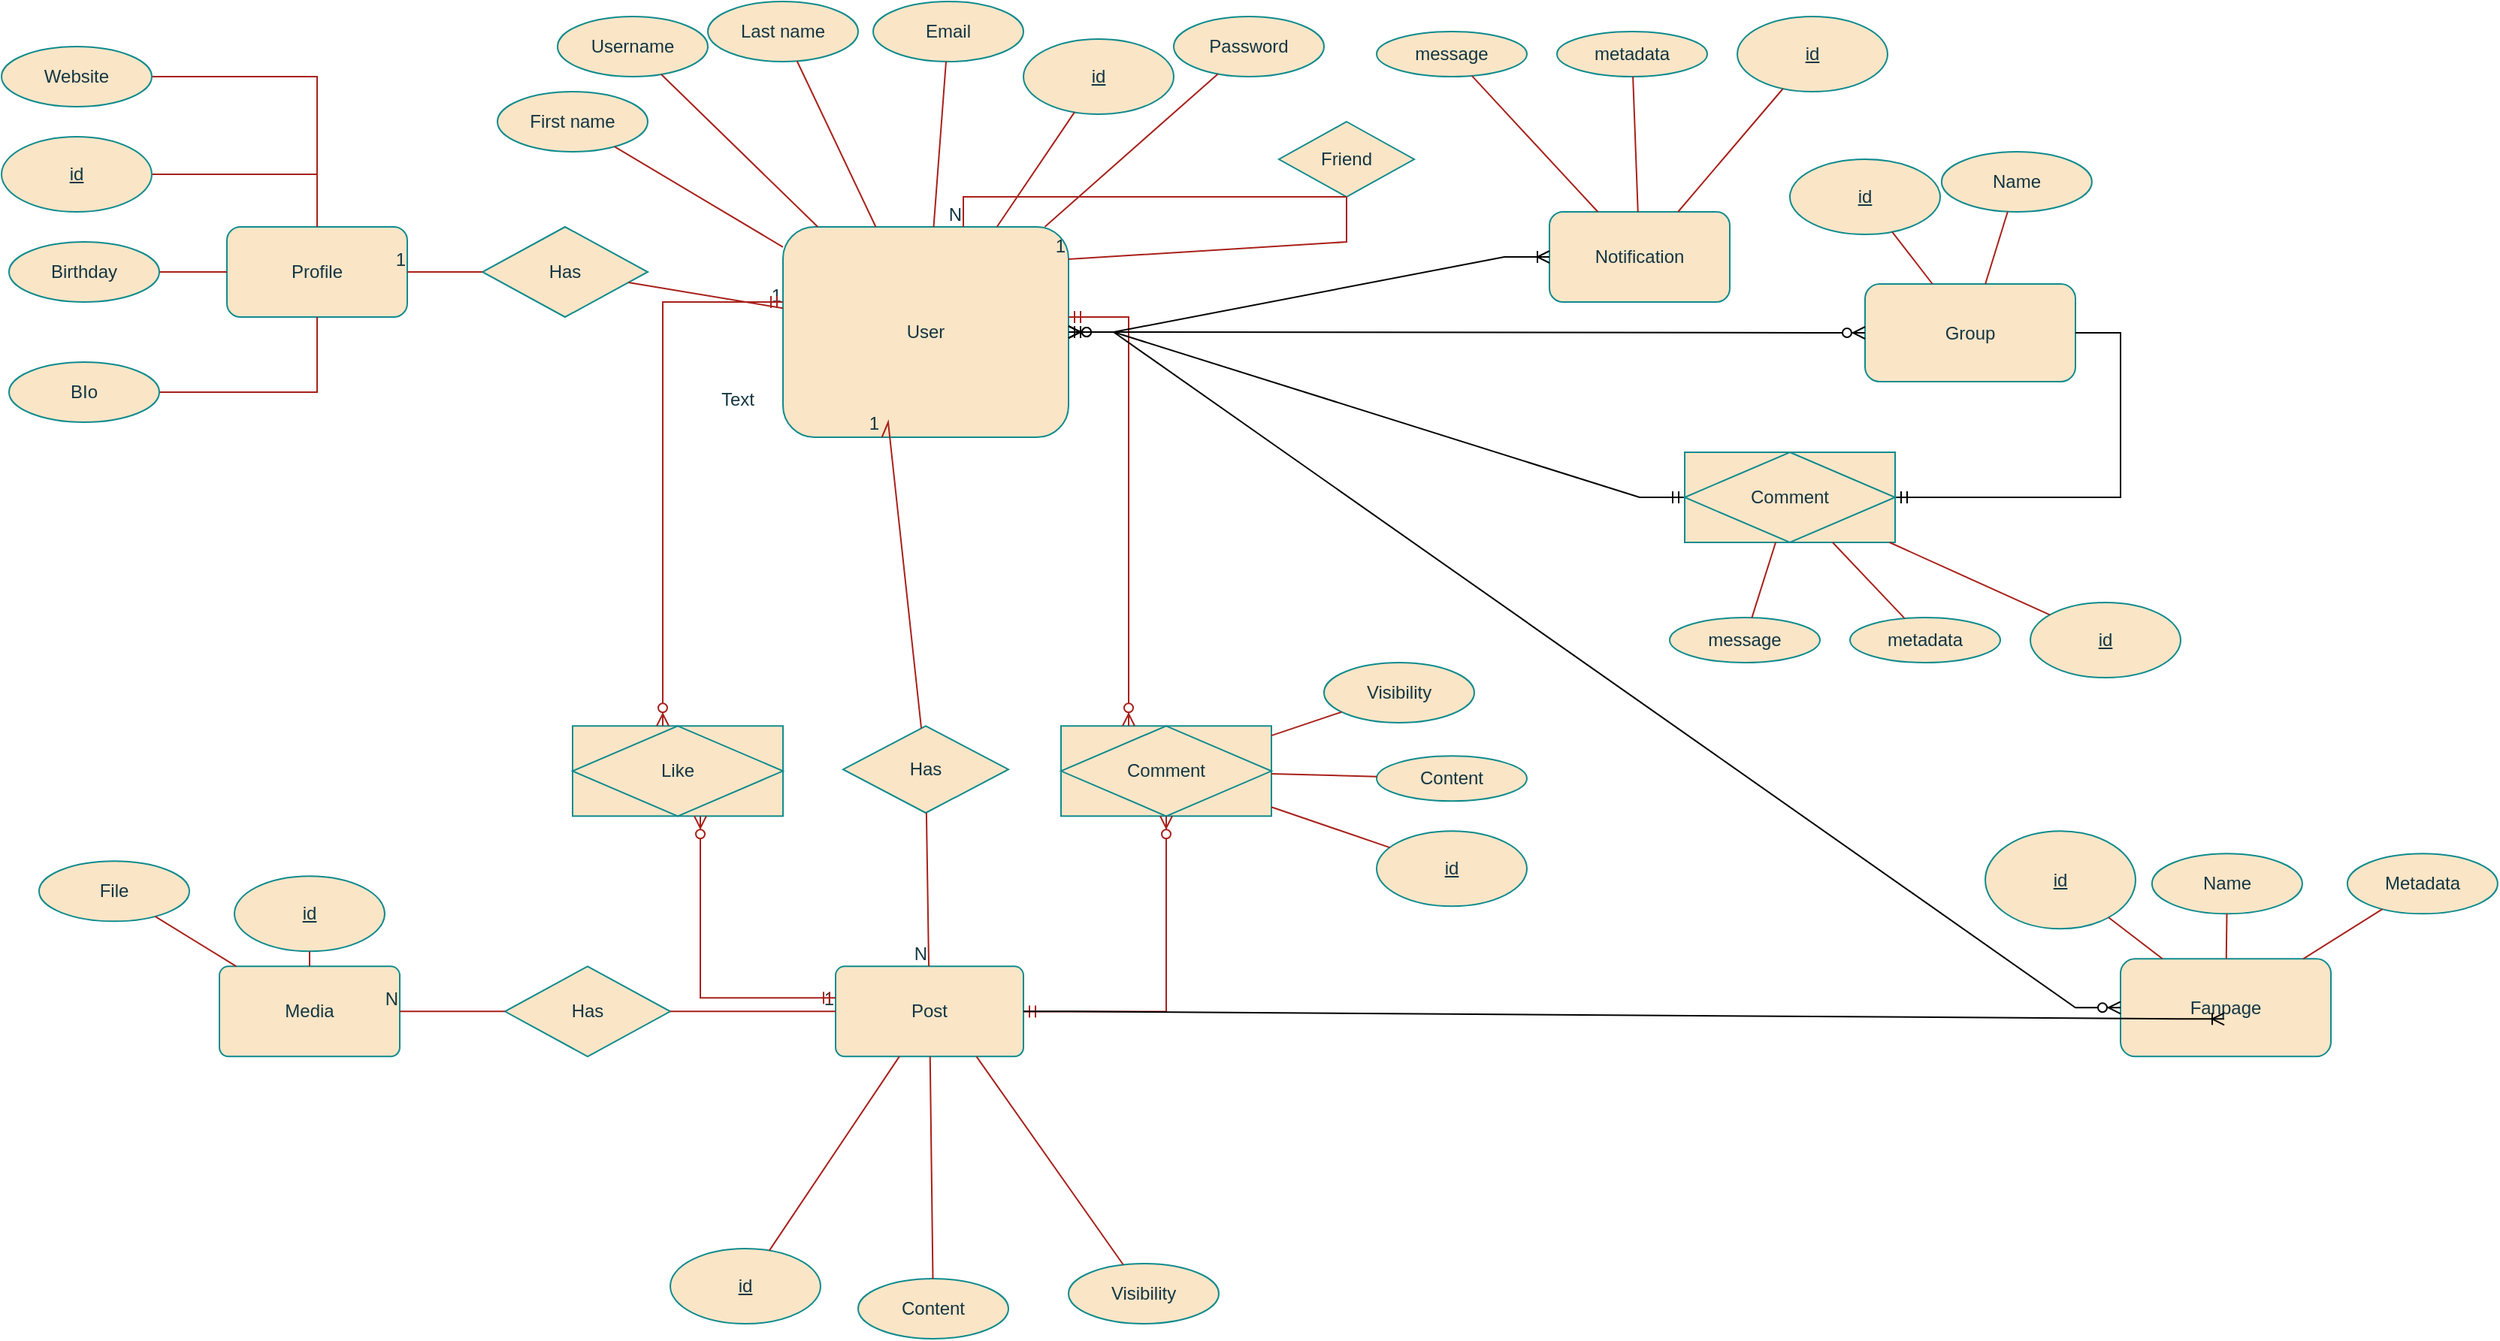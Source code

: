 <mxfile version="24.7.1" type="github">
  <diagram name="Page-1" id="OyyAvdcgK5_7pgf5Ddxh">
    <mxGraphModel dx="1720" dy="751" grid="1" gridSize="10" guides="1" tooltips="1" connect="1" arrows="1" fold="1" page="1" pageScale="1" pageWidth="850" pageHeight="1100" math="0" shadow="0">
      <root>
        <mxCell id="0" />
        <mxCell id="1" parent="0" />
        <mxCell id="GHodZ8dbwmzNHnV5Nrv1-1" value="User" style="rounded=1;whiteSpace=wrap;html=1;labelBackgroundColor=none;fillColor=#FAE5C7;strokeColor=#0F8B8D;fontColor=#143642;" parent="1" vertex="1">
          <mxGeometry x="890" y="480" width="190" height="140" as="geometry" />
        </mxCell>
        <mxCell id="GHodZ8dbwmzNHnV5Nrv1-5" value="Profile" style="rounded=1;whiteSpace=wrap;html=1;labelBackgroundColor=none;fillColor=#FAE5C7;strokeColor=#0F8B8D;fontColor=#143642;" parent="1" vertex="1">
          <mxGeometry x="520" y="480" width="120" height="60" as="geometry" />
        </mxCell>
        <mxCell id="GHodZ8dbwmzNHnV5Nrv1-9" value="Has" style="shape=rhombus;perimeter=rhombusPerimeter;whiteSpace=wrap;html=1;align=center;strokeWidth=1;labelBackgroundColor=none;fillColor=#FAE5C7;strokeColor=#0F8B8D;fontColor=#143642;" parent="1" vertex="1">
          <mxGeometry x="690" y="480" width="110" height="60" as="geometry" />
        </mxCell>
        <mxCell id="GHodZ8dbwmzNHnV5Nrv1-17" value="Post" style="rounded=1;arcSize=10;whiteSpace=wrap;html=1;align=center;labelBackgroundColor=none;fillColor=#FAE5C7;strokeColor=#0F8B8D;fontColor=#143642;" parent="1" vertex="1">
          <mxGeometry x="925" y="972.16" width="125" height="60" as="geometry" />
        </mxCell>
        <mxCell id="GHodZ8dbwmzNHnV5Nrv1-18" value="Has" style="shape=rhombus;perimeter=rhombusPerimeter;whiteSpace=wrap;html=1;align=center;strokeWidth=1;labelBackgroundColor=none;fillColor=#FAE5C7;strokeColor=#0F8B8D;fontColor=#143642;" parent="1" vertex="1">
          <mxGeometry x="930" y="812.16" width="110" height="57.84" as="geometry" />
        </mxCell>
        <mxCell id="GHodZ8dbwmzNHnV5Nrv1-19" value="" style="endArrow=none;html=1;rounded=0;labelBackgroundColor=none;strokeColor=#A8201A;fontColor=default;" parent="1" source="GHodZ8dbwmzNHnV5Nrv1-18" target="GHodZ8dbwmzNHnV5Nrv1-1" edge="1">
          <mxGeometry relative="1" as="geometry">
            <mxPoint x="810" y="660" as="sourcePoint" />
            <mxPoint x="970" y="660" as="targetPoint" />
            <Array as="points">
              <mxPoint x="960" y="610" />
            </Array>
          </mxGeometry>
        </mxCell>
        <mxCell id="GHodZ8dbwmzNHnV5Nrv1-20" value="1" style="resizable=0;html=1;whiteSpace=wrap;align=right;verticalAlign=bottom;labelBackgroundColor=none;fillColor=#FAE5C7;strokeColor=#0F8B8D;fontColor=#143642;" parent="GHodZ8dbwmzNHnV5Nrv1-19" connectable="0" vertex="1">
          <mxGeometry x="1" relative="1" as="geometry" />
        </mxCell>
        <mxCell id="GHodZ8dbwmzNHnV5Nrv1-21" value="" style="endArrow=none;html=1;rounded=0;labelBackgroundColor=none;strokeColor=#A8201A;fontColor=default;" parent="1" source="GHodZ8dbwmzNHnV5Nrv1-9" target="GHodZ8dbwmzNHnV5Nrv1-1" edge="1">
          <mxGeometry relative="1" as="geometry">
            <mxPoint x="930" y="600" as="sourcePoint" />
            <mxPoint x="930" y="550" as="targetPoint" />
          </mxGeometry>
        </mxCell>
        <mxCell id="GHodZ8dbwmzNHnV5Nrv1-22" value="1" style="resizable=0;html=1;whiteSpace=wrap;align=right;verticalAlign=bottom;labelBackgroundColor=none;fillColor=#FAE5C7;strokeColor=#0F8B8D;fontColor=#143642;" parent="GHodZ8dbwmzNHnV5Nrv1-21" connectable="0" vertex="1">
          <mxGeometry x="1" relative="1" as="geometry" />
        </mxCell>
        <mxCell id="GHodZ8dbwmzNHnV5Nrv1-23" value="" style="endArrow=none;html=1;rounded=0;labelBackgroundColor=none;strokeColor=#A8201A;fontColor=default;" parent="1" source="GHodZ8dbwmzNHnV5Nrv1-9" target="GHodZ8dbwmzNHnV5Nrv1-5" edge="1">
          <mxGeometry relative="1" as="geometry">
            <mxPoint x="810" y="520" as="sourcePoint" />
            <mxPoint x="640" y="510" as="targetPoint" />
          </mxGeometry>
        </mxCell>
        <mxCell id="GHodZ8dbwmzNHnV5Nrv1-24" value="1" style="resizable=0;html=1;whiteSpace=wrap;align=right;verticalAlign=bottom;labelBackgroundColor=none;fillColor=#FAE5C7;strokeColor=#0F8B8D;fontColor=#143642;" parent="GHodZ8dbwmzNHnV5Nrv1-23" connectable="0" vertex="1">
          <mxGeometry x="1" relative="1" as="geometry" />
        </mxCell>
        <mxCell id="GHodZ8dbwmzNHnV5Nrv1-25" value="" style="endArrow=none;html=1;rounded=0;labelBackgroundColor=none;strokeColor=#A8201A;fontColor=default;" parent="1" source="GHodZ8dbwmzNHnV5Nrv1-18" target="GHodZ8dbwmzNHnV5Nrv1-17" edge="1">
          <mxGeometry relative="1" as="geometry">
            <mxPoint x="975" y="892.16" as="sourcePoint" />
            <mxPoint x="995" y="912.16" as="targetPoint" />
          </mxGeometry>
        </mxCell>
        <mxCell id="GHodZ8dbwmzNHnV5Nrv1-26" value="N" style="resizable=0;html=1;whiteSpace=wrap;align=right;verticalAlign=bottom;labelBackgroundColor=none;fillColor=#FAE5C7;strokeColor=#0F8B8D;fontColor=#143642;" parent="GHodZ8dbwmzNHnV5Nrv1-25" connectable="0" vertex="1">
          <mxGeometry x="1" relative="1" as="geometry" />
        </mxCell>
        <mxCell id="GHodZ8dbwmzNHnV5Nrv1-35" style="rounded=0;orthogonalLoop=1;jettySize=auto;html=1;strokeColor=none;labelBackgroundColor=none;fontColor=default;" parent="1" source="GHodZ8dbwmzNHnV5Nrv1-30" target="GHodZ8dbwmzNHnV5Nrv1-5" edge="1">
          <mxGeometry relative="1" as="geometry" />
        </mxCell>
        <mxCell id="GHodZ8dbwmzNHnV5Nrv1-36" style="edgeStyle=orthogonalEdgeStyle;rounded=0;orthogonalLoop=1;jettySize=auto;html=1;shape=link;strokeColor=none;labelBackgroundColor=none;fontColor=default;" parent="1" source="GHodZ8dbwmzNHnV5Nrv1-30" target="GHodZ8dbwmzNHnV5Nrv1-5" edge="1">
          <mxGeometry relative="1" as="geometry" />
        </mxCell>
        <mxCell id="GHodZ8dbwmzNHnV5Nrv1-37" style="edgeStyle=orthogonalEdgeStyle;rounded=0;orthogonalLoop=1;jettySize=auto;html=1;curved=0;endArrow=none;endFill=0;labelBackgroundColor=none;strokeColor=#A8201A;fontColor=default;" parent="1" source="GHodZ8dbwmzNHnV5Nrv1-30" target="GHodZ8dbwmzNHnV5Nrv1-5" edge="1">
          <mxGeometry relative="1" as="geometry" />
        </mxCell>
        <mxCell id="GHodZ8dbwmzNHnV5Nrv1-30" value="Website" style="ellipse;whiteSpace=wrap;html=1;align=center;labelBackgroundColor=none;fillColor=#FAE5C7;strokeColor=#0F8B8D;fontColor=#143642;" parent="1" vertex="1">
          <mxGeometry x="370" y="360" width="100" height="40" as="geometry" />
        </mxCell>
        <mxCell id="GHodZ8dbwmzNHnV5Nrv1-41" style="edgeStyle=orthogonalEdgeStyle;rounded=0;orthogonalLoop=1;jettySize=auto;html=1;endArrow=none;endFill=0;labelBackgroundColor=none;strokeColor=#A8201A;fontColor=default;" parent="1" source="GHodZ8dbwmzNHnV5Nrv1-32" target="GHodZ8dbwmzNHnV5Nrv1-5" edge="1">
          <mxGeometry relative="1" as="geometry" />
        </mxCell>
        <mxCell id="GHodZ8dbwmzNHnV5Nrv1-32" value="BIo" style="ellipse;whiteSpace=wrap;html=1;align=center;labelBackgroundColor=none;fillColor=#FAE5C7;strokeColor=#0F8B8D;fontColor=#143642;" parent="1" vertex="1">
          <mxGeometry x="375" y="570" width="100" height="40" as="geometry" />
        </mxCell>
        <mxCell id="GHodZ8dbwmzNHnV5Nrv1-43" style="edgeStyle=orthogonalEdgeStyle;rounded=0;orthogonalLoop=1;jettySize=auto;html=1;endArrow=none;endFill=0;labelBackgroundColor=none;strokeColor=#A8201A;fontColor=default;" parent="1" source="GHodZ8dbwmzNHnV5Nrv1-33" target="GHodZ8dbwmzNHnV5Nrv1-5" edge="1">
          <mxGeometry relative="1" as="geometry" />
        </mxCell>
        <mxCell id="GHodZ8dbwmzNHnV5Nrv1-33" value="id" style="ellipse;whiteSpace=wrap;html=1;align=center;fontStyle=4;labelBackgroundColor=none;fillColor=#FAE5C7;strokeColor=#0F8B8D;fontColor=#143642;" parent="1" vertex="1">
          <mxGeometry x="370" y="420" width="100" height="50" as="geometry" />
        </mxCell>
        <mxCell id="GHodZ8dbwmzNHnV5Nrv1-40" style="edgeStyle=orthogonalEdgeStyle;rounded=0;orthogonalLoop=1;jettySize=auto;html=1;endArrow=none;endFill=0;labelBackgroundColor=none;strokeColor=#A8201A;fontColor=default;" parent="1" source="GHodZ8dbwmzNHnV5Nrv1-39" target="GHodZ8dbwmzNHnV5Nrv1-5" edge="1">
          <mxGeometry relative="1" as="geometry" />
        </mxCell>
        <mxCell id="GHodZ8dbwmzNHnV5Nrv1-39" value="Birthday" style="ellipse;whiteSpace=wrap;html=1;align=center;labelBackgroundColor=none;fillColor=#FAE5C7;strokeColor=#0F8B8D;fontColor=#143642;" parent="1" vertex="1">
          <mxGeometry x="375" y="490" width="100" height="40" as="geometry" />
        </mxCell>
        <mxCell id="GHodZ8dbwmzNHnV5Nrv1-45" value="Friend" style="shape=rhombus;perimeter=rhombusPerimeter;whiteSpace=wrap;html=1;align=center;strokeWidth=1;labelBackgroundColor=none;fillColor=#FAE5C7;strokeColor=#0F8B8D;fontColor=#143642;" parent="1" vertex="1">
          <mxGeometry x="1220" y="410" width="90" height="50" as="geometry" />
        </mxCell>
        <mxCell id="GHodZ8dbwmzNHnV5Nrv1-46" value="" style="endArrow=none;html=1;rounded=0;labelBackgroundColor=none;strokeColor=#A8201A;fontColor=default;entryX=1;entryY=0.154;entryDx=0;entryDy=0;entryPerimeter=0;" parent="1" source="GHodZ8dbwmzNHnV5Nrv1-45" target="GHodZ8dbwmzNHnV5Nrv1-1" edge="1">
          <mxGeometry relative="1" as="geometry">
            <mxPoint x="1110" y="340" as="sourcePoint" />
            <mxPoint x="930" y="550" as="targetPoint" />
            <Array as="points">
              <mxPoint x="1265" y="490" />
            </Array>
          </mxGeometry>
        </mxCell>
        <mxCell id="GHodZ8dbwmzNHnV5Nrv1-47" value="1" style="resizable=0;html=1;whiteSpace=wrap;align=right;verticalAlign=bottom;labelBackgroundColor=none;fillColor=#FAE5C7;strokeColor=#0F8B8D;fontColor=#143642;" parent="GHodZ8dbwmzNHnV5Nrv1-46" connectable="0" vertex="1">
          <mxGeometry x="1" relative="1" as="geometry" />
        </mxCell>
        <mxCell id="GHodZ8dbwmzNHnV5Nrv1-50" value="" style="endArrow=none;html=1;rounded=0;labelBackgroundColor=none;strokeColor=#A8201A;fontColor=default;edgeStyle=elbowEdgeStyle;" parent="1" source="GHodZ8dbwmzNHnV5Nrv1-45" target="GHodZ8dbwmzNHnV5Nrv1-1" edge="1">
          <mxGeometry relative="1" as="geometry">
            <mxPoint x="930" y="660" as="sourcePoint" />
            <mxPoint x="1060" y="530" as="targetPoint" />
            <Array as="points">
              <mxPoint x="1010" y="460" />
            </Array>
          </mxGeometry>
        </mxCell>
        <mxCell id="GHodZ8dbwmzNHnV5Nrv1-51" value="N" style="resizable=0;html=1;whiteSpace=wrap;align=right;verticalAlign=bottom;labelBackgroundColor=none;fillColor=#FAE5C7;strokeColor=#0F8B8D;fontColor=#143642;" parent="GHodZ8dbwmzNHnV5Nrv1-50" connectable="0" vertex="1">
          <mxGeometry x="1" relative="1" as="geometry" />
        </mxCell>
        <mxCell id="GHodZ8dbwmzNHnV5Nrv1-52" value="Email" style="ellipse;whiteSpace=wrap;html=1;align=center;labelBackgroundColor=none;fillColor=#FAE5C7;strokeColor=#0F8B8D;fontColor=#143642;" parent="1" vertex="1">
          <mxGeometry x="950" y="330" width="100" height="40" as="geometry" />
        </mxCell>
        <mxCell id="GHodZ8dbwmzNHnV5Nrv1-53" value="id" style="ellipse;whiteSpace=wrap;html=1;align=center;fontStyle=4;labelBackgroundColor=none;fillColor=#FAE5C7;strokeColor=#0F8B8D;fontColor=#143642;" parent="1" vertex="1">
          <mxGeometry x="1050" y="355" width="100" height="50" as="geometry" />
        </mxCell>
        <mxCell id="GHodZ8dbwmzNHnV5Nrv1-54" value="Username" style="ellipse;whiteSpace=wrap;html=1;align=center;labelBackgroundColor=none;fillColor=#FAE5C7;strokeColor=#0F8B8D;fontColor=#143642;" parent="1" vertex="1">
          <mxGeometry x="740" y="340" width="100" height="40" as="geometry" />
        </mxCell>
        <mxCell id="GHodZ8dbwmzNHnV5Nrv1-57" value="Last name" style="ellipse;whiteSpace=wrap;html=1;align=center;labelBackgroundColor=none;fillColor=#FAE5C7;strokeColor=#0F8B8D;fontColor=#143642;" parent="1" vertex="1">
          <mxGeometry x="840" y="330" width="100" height="40" as="geometry" />
        </mxCell>
        <mxCell id="GHodZ8dbwmzNHnV5Nrv1-58" value="First name" style="ellipse;whiteSpace=wrap;html=1;align=center;labelBackgroundColor=none;fillColor=#FAE5C7;strokeColor=#0F8B8D;fontColor=#143642;" parent="1" vertex="1">
          <mxGeometry x="700" y="390" width="100" height="40" as="geometry" />
        </mxCell>
        <mxCell id="GHodZ8dbwmzNHnV5Nrv1-59" value="Password" style="ellipse;whiteSpace=wrap;html=1;align=center;labelBackgroundColor=none;fillColor=#FAE5C7;strokeColor=#0F8B8D;fontColor=#143642;" parent="1" vertex="1">
          <mxGeometry x="1150" y="340" width="100" height="40" as="geometry" />
        </mxCell>
        <mxCell id="GHodZ8dbwmzNHnV5Nrv1-61" value="" style="endArrow=none;html=1;rounded=0;strokeColor=#A8201A;fontColor=#143642;fillColor=#FAE5C7;" parent="1" source="GHodZ8dbwmzNHnV5Nrv1-1" target="GHodZ8dbwmzNHnV5Nrv1-59" edge="1">
          <mxGeometry relative="1" as="geometry">
            <mxPoint x="780" y="580" as="sourcePoint" />
            <mxPoint x="940" y="580" as="targetPoint" />
          </mxGeometry>
        </mxCell>
        <mxCell id="GHodZ8dbwmzNHnV5Nrv1-62" value="" style="endArrow=none;html=1;rounded=0;strokeColor=#A8201A;fontColor=#143642;fillColor=#FAE5C7;" parent="1" source="GHodZ8dbwmzNHnV5Nrv1-1" target="GHodZ8dbwmzNHnV5Nrv1-53" edge="1">
          <mxGeometry relative="1" as="geometry">
            <mxPoint x="1008" y="490" as="sourcePoint" />
            <mxPoint x="1030" y="360" as="targetPoint" />
          </mxGeometry>
        </mxCell>
        <mxCell id="GHodZ8dbwmzNHnV5Nrv1-63" value="" style="endArrow=none;html=1;rounded=0;strokeColor=#A8201A;fontColor=#143642;fillColor=#FAE5C7;" parent="1" source="GHodZ8dbwmzNHnV5Nrv1-1" target="GHodZ8dbwmzNHnV5Nrv1-57" edge="1">
          <mxGeometry relative="1" as="geometry">
            <mxPoint x="982" y="490" as="sourcePoint" />
            <mxPoint x="1021" y="385" as="targetPoint" />
          </mxGeometry>
        </mxCell>
        <mxCell id="GHodZ8dbwmzNHnV5Nrv1-64" value="" style="endArrow=none;html=1;rounded=0;strokeColor=#A8201A;fontColor=#143642;fillColor=#FAE5C7;" parent="1" source="GHodZ8dbwmzNHnV5Nrv1-1" target="GHodZ8dbwmzNHnV5Nrv1-52" edge="1">
          <mxGeometry relative="1" as="geometry">
            <mxPoint x="992" y="500" as="sourcePoint" />
            <mxPoint x="1031" y="395" as="targetPoint" />
          </mxGeometry>
        </mxCell>
        <mxCell id="GHodZ8dbwmzNHnV5Nrv1-65" value="" style="endArrow=none;html=1;rounded=0;strokeColor=#A8201A;fontColor=#143642;fillColor=#FAE5C7;" parent="1" source="GHodZ8dbwmzNHnV5Nrv1-1" target="GHodZ8dbwmzNHnV5Nrv1-54" edge="1">
          <mxGeometry relative="1" as="geometry">
            <mxPoint x="1002" y="510" as="sourcePoint" />
            <mxPoint x="1041" y="405" as="targetPoint" />
          </mxGeometry>
        </mxCell>
        <mxCell id="GHodZ8dbwmzNHnV5Nrv1-67" value="" style="endArrow=none;html=1;rounded=0;strokeColor=#A8201A;fontColor=#143642;fillColor=#FAE5C7;" parent="1" source="GHodZ8dbwmzNHnV5Nrv1-1" target="GHodZ8dbwmzNHnV5Nrv1-58" edge="1">
          <mxGeometry relative="1" as="geometry">
            <mxPoint x="938" y="490" as="sourcePoint" />
            <mxPoint x="758" y="309" as="targetPoint" />
          </mxGeometry>
        </mxCell>
        <mxCell id="GHodZ8dbwmzNHnV5Nrv1-68" value="id" style="ellipse;whiteSpace=wrap;html=1;align=center;fontStyle=4;labelBackgroundColor=none;fillColor=#FAE5C7;strokeColor=#0F8B8D;fontColor=#143642;" parent="1" vertex="1">
          <mxGeometry x="815" y="1160" width="100" height="50" as="geometry" />
        </mxCell>
        <mxCell id="GHodZ8dbwmzNHnV5Nrv1-69" value="" style="endArrow=none;html=1;rounded=0;strokeColor=#A8201A;fontColor=#143642;fillColor=#FAE5C7;" parent="1" source="GHodZ8dbwmzNHnV5Nrv1-17" target="GHodZ8dbwmzNHnV5Nrv1-68" edge="1">
          <mxGeometry relative="1" as="geometry">
            <mxPoint x="1029" y="742.16" as="sourcePoint" />
            <mxPoint x="900.457" y="1075.643" as="targetPoint" />
          </mxGeometry>
        </mxCell>
        <mxCell id="GHodZ8dbwmzNHnV5Nrv1-71" value="Content" style="ellipse;whiteSpace=wrap;html=1;align=center;labelBackgroundColor=none;fillColor=#FAE5C7;strokeColor=#0F8B8D;fontColor=#143642;" parent="1" vertex="1">
          <mxGeometry x="940" y="1180" width="100" height="40" as="geometry" />
        </mxCell>
        <mxCell id="GHodZ8dbwmzNHnV5Nrv1-72" value="Visibility" style="ellipse;whiteSpace=wrap;html=1;align=center;labelBackgroundColor=none;fillColor=#FAE5C7;strokeColor=#0F8B8D;fontColor=#143642;" parent="1" vertex="1">
          <mxGeometry x="1080" y="1170" width="100" height="40" as="geometry" />
        </mxCell>
        <mxCell id="GHodZ8dbwmzNHnV5Nrv1-73" value="Media" style="rounded=1;arcSize=10;whiteSpace=wrap;html=1;align=center;strokeColor=#0F8B8D;fontColor=#143642;fillColor=#FAE5C7;" parent="1" vertex="1">
          <mxGeometry x="515" y="972.16" width="120" height="60" as="geometry" />
        </mxCell>
        <mxCell id="GHodZ8dbwmzNHnV5Nrv1-75" value="Has" style="shape=rhombus;perimeter=rhombusPerimeter;whiteSpace=wrap;html=1;align=center;strokeWidth=1;labelBackgroundColor=none;fillColor=#FAE5C7;strokeColor=#0F8B8D;fontColor=#143642;" parent="1" vertex="1">
          <mxGeometry x="705" y="972.16" width="110" height="60" as="geometry" />
        </mxCell>
        <mxCell id="GHodZ8dbwmzNHnV5Nrv1-77" value="" style="endArrow=none;html=1;rounded=0;labelBackgroundColor=none;strokeColor=#A8201A;fontColor=default;" parent="1" source="GHodZ8dbwmzNHnV5Nrv1-75" target="GHodZ8dbwmzNHnV5Nrv1-17" edge="1">
          <mxGeometry relative="1" as="geometry">
            <mxPoint x="834" y="773.16" as="sourcePoint" />
            <mxPoint x="925" y="774.16" as="targetPoint" />
          </mxGeometry>
        </mxCell>
        <mxCell id="GHodZ8dbwmzNHnV5Nrv1-78" value="1" style="resizable=0;html=1;whiteSpace=wrap;align=right;verticalAlign=bottom;labelBackgroundColor=none;fillColor=#FAE5C7;strokeColor=#0F8B8D;fontColor=#143642;" parent="GHodZ8dbwmzNHnV5Nrv1-77" connectable="0" vertex="1">
          <mxGeometry x="1" relative="1" as="geometry" />
        </mxCell>
        <mxCell id="GHodZ8dbwmzNHnV5Nrv1-79" value="" style="endArrow=none;html=1;rounded=0;labelBackgroundColor=none;strokeColor=#A8201A;fontColor=default;" parent="1" source="GHodZ8dbwmzNHnV5Nrv1-75" target="GHodZ8dbwmzNHnV5Nrv1-73" edge="1">
          <mxGeometry relative="1" as="geometry">
            <mxPoint x="995" y="922.16" as="sourcePoint" />
            <mxPoint x="995" y="992.16" as="targetPoint" />
          </mxGeometry>
        </mxCell>
        <mxCell id="GHodZ8dbwmzNHnV5Nrv1-80" value="N" style="resizable=0;html=1;whiteSpace=wrap;align=right;verticalAlign=bottom;labelBackgroundColor=none;fillColor=#FAE5C7;strokeColor=#0F8B8D;fontColor=#143642;" parent="GHodZ8dbwmzNHnV5Nrv1-79" connectable="0" vertex="1">
          <mxGeometry x="1" relative="1" as="geometry" />
        </mxCell>
        <mxCell id="GHodZ8dbwmzNHnV5Nrv1-81" value="File" style="ellipse;whiteSpace=wrap;html=1;align=center;strokeColor=#0F8B8D;fontColor=#143642;fillColor=#FAE5C7;" parent="1" vertex="1">
          <mxGeometry x="395" y="902.16" width="100" height="40" as="geometry" />
        </mxCell>
        <mxCell id="GHodZ8dbwmzNHnV5Nrv1-83" value="" style="endArrow=none;html=1;rounded=0;strokeColor=#A8201A;fontColor=#143642;fillColor=#FAE5C7;" parent="1" source="GHodZ8dbwmzNHnV5Nrv1-73" target="GHodZ8dbwmzNHnV5Nrv1-81" edge="1">
          <mxGeometry relative="1" as="geometry">
            <mxPoint x="805" y="1062.16" as="sourcePoint" />
            <mxPoint x="493.21" y="953.673" as="targetPoint" />
          </mxGeometry>
        </mxCell>
        <mxCell id="GHodZ8dbwmzNHnV5Nrv1-86" value="id" style="ellipse;whiteSpace=wrap;html=1;align=center;fontStyle=4;labelBackgroundColor=none;fillColor=#FAE5C7;strokeColor=#0F8B8D;fontColor=#143642;" parent="1" vertex="1">
          <mxGeometry x="525" y="912.16" width="100" height="50" as="geometry" />
        </mxCell>
        <mxCell id="GHodZ8dbwmzNHnV5Nrv1-87" value="" style="endArrow=none;html=1;rounded=0;strokeColor=#A8201A;fontColor=#143642;fillColor=#FAE5C7;" parent="1" source="GHodZ8dbwmzNHnV5Nrv1-73" target="GHodZ8dbwmzNHnV5Nrv1-86" edge="1">
          <mxGeometry relative="1" as="geometry">
            <mxPoint x="700" y="992.16" as="sourcePoint" />
            <mxPoint x="588" y="862.16" as="targetPoint" />
          </mxGeometry>
        </mxCell>
        <mxCell id="GHodZ8dbwmzNHnV5Nrv1-89" value="" style="endArrow=none;html=1;rounded=0;strokeColor=#A8201A;fontColor=#143642;fillColor=#FAE5C7;entryX=0.75;entryY=1;entryDx=0;entryDy=0;" parent="1" source="GHodZ8dbwmzNHnV5Nrv1-72" target="GHodZ8dbwmzNHnV5Nrv1-17" edge="1">
          <mxGeometry relative="1" as="geometry">
            <mxPoint x="1082.916" y="1084.217" as="sourcePoint" />
            <mxPoint x="1050" y="1022.16" as="targetPoint" />
          </mxGeometry>
        </mxCell>
        <mxCell id="GHodZ8dbwmzNHnV5Nrv1-96" value="Comment" style="shape=associativeEntity;whiteSpace=wrap;html=1;align=center;strokeColor=#0F8B8D;fontColor=#143642;fillColor=#FAE5C7;" parent="1" vertex="1">
          <mxGeometry x="1075" y="812.16" width="140" height="60" as="geometry" />
        </mxCell>
        <mxCell id="GHodZ8dbwmzNHnV5Nrv1-105" value="" style="edgeStyle=orthogonalEdgeStyle;fontSize=12;html=1;endArrow=ERzeroToMany;startArrow=ERmandOne;rounded=0;strokeColor=#A8201A;fontColor=#143642;fillColor=#FAE5C7;" parent="1" source="GHodZ8dbwmzNHnV5Nrv1-1" target="GHodZ8dbwmzNHnV5Nrv1-96" edge="1">
          <mxGeometry width="100" height="100" relative="1" as="geometry">
            <mxPoint x="980" y="830" as="sourcePoint" />
            <mxPoint x="1080" y="730" as="targetPoint" />
            <Array as="points">
              <mxPoint x="1120" y="540" />
            </Array>
          </mxGeometry>
        </mxCell>
        <mxCell id="GHodZ8dbwmzNHnV5Nrv1-106" value="" style="edgeStyle=orthogonalEdgeStyle;fontSize=12;html=1;endArrow=ERzeroToMany;startArrow=ERmandOne;rounded=0;strokeColor=#A8201A;fontColor=#143642;fillColor=#FAE5C7;" parent="1" source="GHodZ8dbwmzNHnV5Nrv1-17" target="GHodZ8dbwmzNHnV5Nrv1-96" edge="1">
          <mxGeometry width="100" height="100" relative="1" as="geometry">
            <mxPoint x="1215" y="1102.16" as="sourcePoint" />
            <mxPoint x="1280" y="892.16" as="targetPoint" />
          </mxGeometry>
        </mxCell>
        <mxCell id="GHodZ8dbwmzNHnV5Nrv1-107" value="Visibility" style="ellipse;whiteSpace=wrap;html=1;align=center;labelBackgroundColor=none;fillColor=#FAE5C7;strokeColor=#0F8B8D;fontColor=#143642;" parent="1" vertex="1">
          <mxGeometry x="1250" y="770" width="100" height="40" as="geometry" />
        </mxCell>
        <mxCell id="GHodZ8dbwmzNHnV5Nrv1-108" value="Content" style="ellipse;whiteSpace=wrap;html=1;align=center;labelBackgroundColor=none;fillColor=#FAE5C7;strokeColor=#0F8B8D;fontColor=#143642;" parent="1" vertex="1">
          <mxGeometry x="1285" y="832.16" width="100" height="30" as="geometry" />
        </mxCell>
        <mxCell id="GHodZ8dbwmzNHnV5Nrv1-109" value="id" style="ellipse;whiteSpace=wrap;html=1;align=center;fontStyle=4;labelBackgroundColor=none;fillColor=#FAE5C7;strokeColor=#0F8B8D;fontColor=#143642;" parent="1" vertex="1">
          <mxGeometry x="1285" y="882.16" width="100" height="50" as="geometry" />
        </mxCell>
        <mxCell id="GHodZ8dbwmzNHnV5Nrv1-110" value="" style="endArrow=none;html=1;rounded=0;strokeColor=#A8201A;fontColor=#143642;fillColor=#FAE5C7;" parent="1" source="GHodZ8dbwmzNHnV5Nrv1-96" target="GHodZ8dbwmzNHnV5Nrv1-109" edge="1">
          <mxGeometry relative="1" as="geometry">
            <mxPoint x="962" y="1042.16" as="sourcePoint" />
            <mxPoint x="910" y="1085.16" as="targetPoint" />
          </mxGeometry>
        </mxCell>
        <mxCell id="GHodZ8dbwmzNHnV5Nrv1-111" value="" style="endArrow=none;html=1;rounded=0;strokeColor=#A8201A;fontColor=#143642;fillColor=#FAE5C7;" parent="1" source="GHodZ8dbwmzNHnV5Nrv1-96" target="GHodZ8dbwmzNHnV5Nrv1-108" edge="1">
          <mxGeometry relative="1" as="geometry">
            <mxPoint x="1219" y="882.16" as="sourcePoint" />
            <mxPoint x="1299" y="920.16" as="targetPoint" />
          </mxGeometry>
        </mxCell>
        <mxCell id="GHodZ8dbwmzNHnV5Nrv1-112" style="edgeStyle=orthogonalEdgeStyle;rounded=0;orthogonalLoop=1;jettySize=auto;html=1;exitX=0.5;exitY=1;exitDx=0;exitDy=0;strokeColor=#A8201A;fontColor=#143642;fillColor=#FAE5C7;" parent="1" source="GHodZ8dbwmzNHnV5Nrv1-108" target="GHodZ8dbwmzNHnV5Nrv1-108" edge="1">
          <mxGeometry relative="1" as="geometry" />
        </mxCell>
        <mxCell id="GHodZ8dbwmzNHnV5Nrv1-113" value="" style="endArrow=none;html=1;rounded=0;strokeColor=#A8201A;fontColor=#143642;fillColor=#FAE5C7;" parent="1" source="GHodZ8dbwmzNHnV5Nrv1-96" target="GHodZ8dbwmzNHnV5Nrv1-107" edge="1">
          <mxGeometry relative="1" as="geometry">
            <mxPoint x="1219" y="792.16" as="sourcePoint" />
            <mxPoint x="1312.385" y="709.997" as="targetPoint" />
          </mxGeometry>
        </mxCell>
        <mxCell id="GHodZ8dbwmzNHnV5Nrv1-114" value="Like" style="shape=associativeEntity;whiteSpace=wrap;html=1;align=center;strokeColor=#0F8B8D;fontColor=#143642;fillColor=#FAE5C7;" parent="1" vertex="1">
          <mxGeometry x="750" y="812.16" width="140" height="60" as="geometry" />
        </mxCell>
        <mxCell id="GHodZ8dbwmzNHnV5Nrv1-115" value="" style="edgeStyle=orthogonalEdgeStyle;fontSize=12;html=1;endArrow=ERzeroToMany;startArrow=ERmandOne;rounded=0;strokeColor=#A8201A;fontColor=#143642;fillColor=#FAE5C7;" parent="1" source="GHodZ8dbwmzNHnV5Nrv1-1" target="GHodZ8dbwmzNHnV5Nrv1-114" edge="1">
          <mxGeometry width="100" height="100" relative="1" as="geometry">
            <mxPoint x="1040" y="550" as="sourcePoint" />
            <mxPoint x="1130" y="680" as="targetPoint" />
            <Array as="points">
              <mxPoint x="810" y="530" />
            </Array>
          </mxGeometry>
        </mxCell>
        <mxCell id="GHodZ8dbwmzNHnV5Nrv1-116" value="" style="edgeStyle=orthogonalEdgeStyle;fontSize=12;html=1;endArrow=ERzeroToMany;startArrow=ERmandOne;rounded=0;strokeColor=#A8201A;fontColor=#143642;fillColor=#FAE5C7;" parent="1" source="GHodZ8dbwmzNHnV5Nrv1-17" target="GHodZ8dbwmzNHnV5Nrv1-114" edge="1">
          <mxGeometry width="100" height="100" relative="1" as="geometry">
            <mxPoint x="925" y="991.66" as="sourcePoint" />
            <mxPoint x="830" y="821.66" as="targetPoint" />
            <Array as="points">
              <mxPoint x="835" y="993.16" />
            </Array>
          </mxGeometry>
        </mxCell>
        <mxCell id="GHodZ8dbwmzNHnV5Nrv1-119" value="Text" style="text;html=1;align=center;verticalAlign=middle;whiteSpace=wrap;rounded=0;fontColor=#143642;" parent="1" vertex="1">
          <mxGeometry x="830" y="580" width="60" height="30" as="geometry" />
        </mxCell>
        <mxCell id="jc99RZeMaBf-rjobbobk-1" value="Group" style="rounded=1;whiteSpace=wrap;html=1;labelBackgroundColor=none;fillColor=#FAE5C7;strokeColor=#0F8B8D;fontColor=#143642;" vertex="1" parent="1">
          <mxGeometry x="1610" y="518" width="140" height="65" as="geometry" />
        </mxCell>
        <mxCell id="jc99RZeMaBf-rjobbobk-3" value="" style="edgeStyle=entityRelationEdgeStyle;fontSize=12;html=1;endArrow=ERzeroToMany;endFill=1;startArrow=ERzeroToMany;rounded=0;" edge="1" parent="1" source="GHodZ8dbwmzNHnV5Nrv1-1" target="jc99RZeMaBf-rjobbobk-1">
          <mxGeometry width="100" height="100" relative="1" as="geometry">
            <mxPoint x="910" y="780" as="sourcePoint" />
            <mxPoint x="1010" y="680" as="targetPoint" />
          </mxGeometry>
        </mxCell>
        <mxCell id="jc99RZeMaBf-rjobbobk-4" value="Name" style="ellipse;whiteSpace=wrap;html=1;align=center;labelBackgroundColor=none;fillColor=#FAE5C7;strokeColor=#0F8B8D;fontColor=#143642;" vertex="1" parent="1">
          <mxGeometry x="1660.94" y="430" width="100" height="40" as="geometry" />
        </mxCell>
        <mxCell id="jc99RZeMaBf-rjobbobk-5" value="id" style="ellipse;whiteSpace=wrap;html=1;align=center;fontStyle=4;labelBackgroundColor=none;fillColor=#FAE5C7;strokeColor=#0F8B8D;fontColor=#143642;" vertex="1" parent="1">
          <mxGeometry x="1560" y="435" width="100" height="50" as="geometry" />
        </mxCell>
        <mxCell id="jc99RZeMaBf-rjobbobk-10" value="" style="endArrow=none;html=1;rounded=0;strokeColor=#A8201A;fontColor=#143642;fillColor=#FAE5C7;" edge="1" parent="1" source="jc99RZeMaBf-rjobbobk-1" target="jc99RZeMaBf-rjobbobk-5">
          <mxGeometry relative="1" as="geometry">
            <mxPoint x="904.94" y="490" as="sourcePoint" />
            <mxPoint x="1380.002" y="430.343" as="targetPoint" />
          </mxGeometry>
        </mxCell>
        <mxCell id="jc99RZeMaBf-rjobbobk-11" value="" style="endArrow=none;html=1;rounded=0;strokeColor=#A8201A;fontColor=#143642;fillColor=#FAE5C7;" edge="1" parent="1" source="jc99RZeMaBf-rjobbobk-1" target="jc99RZeMaBf-rjobbobk-4">
          <mxGeometry relative="1" as="geometry">
            <mxPoint x="1469.94" y="490" as="sourcePoint" />
            <mxPoint x="1391.94" y="440" as="targetPoint" />
          </mxGeometry>
        </mxCell>
        <mxCell id="jc99RZeMaBf-rjobbobk-14" value="Fanpage" style="rounded=1;whiteSpace=wrap;html=1;labelBackgroundColor=none;fillColor=#FAE5C7;strokeColor=#0F8B8D;fontColor=#143642;" vertex="1" parent="1">
          <mxGeometry x="1780" y="967.16" width="140" height="65" as="geometry" />
        </mxCell>
        <mxCell id="jc99RZeMaBf-rjobbobk-20" value="" style="edgeStyle=entityRelationEdgeStyle;fontSize=12;html=1;endArrow=ERzeroToMany;endFill=1;startArrow=ERzeroToMany;rounded=0;" edge="1" parent="1" source="GHodZ8dbwmzNHnV5Nrv1-1" target="jc99RZeMaBf-rjobbobk-14">
          <mxGeometry width="100" height="100" relative="1" as="geometry">
            <mxPoint x="1090" y="560" as="sourcePoint" />
            <mxPoint x="1491" y="561" as="targetPoint" />
            <Array as="points">
              <mxPoint x="980" y="570" />
              <mxPoint x="1290" y="680" />
              <mxPoint x="1060" y="703" />
            </Array>
          </mxGeometry>
        </mxCell>
        <mxCell id="jc99RZeMaBf-rjobbobk-23" value="" style="endArrow=none;html=1;rounded=0;strokeColor=#A8201A;fontColor=#143642;fillColor=#FAE5C7;" edge="1" parent="1" source="GHodZ8dbwmzNHnV5Nrv1-17" target="GHodZ8dbwmzNHnV5Nrv1-71">
          <mxGeometry relative="1" as="geometry">
            <mxPoint x="977" y="1042" as="sourcePoint" />
            <mxPoint x="891" y="1171" as="targetPoint" />
          </mxGeometry>
        </mxCell>
        <mxCell id="jc99RZeMaBf-rjobbobk-26" value="Metadata" style="ellipse;whiteSpace=wrap;html=1;align=center;labelBackgroundColor=none;fillColor=#FAE5C7;strokeColor=#0F8B8D;fontColor=#143642;" vertex="1" parent="1">
          <mxGeometry x="1930.94" y="897.16" width="100" height="40" as="geometry" />
        </mxCell>
        <mxCell id="jc99RZeMaBf-rjobbobk-32" value="" style="endArrow=none;html=1;rounded=0;strokeColor=#A8201A;fontColor=#143642;fillColor=#FAE5C7;" edge="1" parent="1" source="jc99RZeMaBf-rjobbobk-26" target="jc99RZeMaBf-rjobbobk-14">
          <mxGeometry relative="1" as="geometry">
            <mxPoint x="1225" y="829" as="sourcePoint" />
            <mxPoint x="1272" y="813" as="targetPoint" />
          </mxGeometry>
        </mxCell>
        <mxCell id="jc99RZeMaBf-rjobbobk-33" value="Name" style="ellipse;whiteSpace=wrap;html=1;align=center;labelBackgroundColor=none;fillColor=#FAE5C7;strokeColor=#0F8B8D;fontColor=#143642;" vertex="1" parent="1">
          <mxGeometry x="1800.94" y="897.16" width="100" height="40" as="geometry" />
        </mxCell>
        <mxCell id="jc99RZeMaBf-rjobbobk-34" value="id" style="ellipse;whiteSpace=wrap;html=1;align=center;fontStyle=4;labelBackgroundColor=none;fillColor=#FAE5C7;strokeColor=#0F8B8D;fontColor=#143642;" vertex="1" parent="1">
          <mxGeometry x="1690" y="882.16" width="100" height="65" as="geometry" />
        </mxCell>
        <mxCell id="jc99RZeMaBf-rjobbobk-35" value="" style="endArrow=none;html=1;rounded=0;strokeColor=#A8201A;fontColor=#143642;fillColor=#FAE5C7;" edge="1" parent="1" source="jc99RZeMaBf-rjobbobk-33" target="jc99RZeMaBf-rjobbobk-14">
          <mxGeometry relative="1" as="geometry">
            <mxPoint x="1521" y="528" as="sourcePoint" />
            <mxPoint x="1416" y="441" as="targetPoint" />
          </mxGeometry>
        </mxCell>
        <mxCell id="jc99RZeMaBf-rjobbobk-36" value="" style="endArrow=none;html=1;rounded=0;strokeColor=#A8201A;fontColor=#143642;fillColor=#FAE5C7;" edge="1" parent="1" source="jc99RZeMaBf-rjobbobk-34" target="jc99RZeMaBf-rjobbobk-14">
          <mxGeometry relative="1" as="geometry">
            <mxPoint x="1536" y="740" as="sourcePoint" />
            <mxPoint x="1551" y="695" as="targetPoint" />
          </mxGeometry>
        </mxCell>
        <mxCell id="jc99RZeMaBf-rjobbobk-38" value="" style="edgeStyle=entityRelationEdgeStyle;fontSize=12;html=1;endArrow=ERoneToMany;rounded=0;entryX=0.493;entryY=0.615;entryDx=0;entryDy=0;entryPerimeter=0;" edge="1" parent="1" source="GHodZ8dbwmzNHnV5Nrv1-17" target="jc99RZeMaBf-rjobbobk-14">
          <mxGeometry width="100" height="100" relative="1" as="geometry">
            <mxPoint x="1250" y="940" as="sourcePoint" />
            <mxPoint x="1350" y="840" as="targetPoint" />
            <Array as="points">
              <mxPoint x="1550" y="1020" />
              <mxPoint x="1539" y="1050" />
              <mxPoint x="1509" y="1030" />
            </Array>
          </mxGeometry>
        </mxCell>
        <mxCell id="jc99RZeMaBf-rjobbobk-39" value="" style="edgeStyle=entityRelationEdgeStyle;fontSize=12;html=1;endArrow=ERmandOne;startArrow=ERmandOne;rounded=0;" edge="1" parent="1" source="GHodZ8dbwmzNHnV5Nrv1-1" target="jc99RZeMaBf-rjobbobk-41">
          <mxGeometry width="100" height="100" relative="1" as="geometry">
            <mxPoint x="1480" y="850" as="sourcePoint" />
            <mxPoint x="1350" y="642.5" as="targetPoint" />
            <Array as="points">
              <mxPoint x="1250" y="710" />
            </Array>
          </mxGeometry>
        </mxCell>
        <mxCell id="jc99RZeMaBf-rjobbobk-40" value="" style="edgeStyle=entityRelationEdgeStyle;fontSize=12;html=1;endArrow=ERmandOne;rounded=0;" edge="1" parent="1" source="jc99RZeMaBf-rjobbobk-1" target="jc99RZeMaBf-rjobbobk-41">
          <mxGeometry width="100" height="100" relative="1" as="geometry">
            <mxPoint x="1480" y="730" as="sourcePoint" />
            <mxPoint x="1490" y="642.5" as="targetPoint" />
            <Array as="points">
              <mxPoint x="1630" y="643" />
              <mxPoint x="1650" y="650" />
            </Array>
          </mxGeometry>
        </mxCell>
        <mxCell id="jc99RZeMaBf-rjobbobk-41" value="Comment" style="shape=associativeEntity;whiteSpace=wrap;html=1;align=center;strokeColor=#0F8B8D;fontColor=#143642;fillColor=#FAE5C7;" vertex="1" parent="1">
          <mxGeometry x="1490" y="630" width="140" height="60" as="geometry" />
        </mxCell>
        <mxCell id="jc99RZeMaBf-rjobbobk-42" value="id" style="ellipse;whiteSpace=wrap;html=1;align=center;fontStyle=4;labelBackgroundColor=none;fillColor=#FAE5C7;strokeColor=#0F8B8D;fontColor=#143642;" vertex="1" parent="1">
          <mxGeometry x="1720" y="730" width="100" height="50" as="geometry" />
        </mxCell>
        <mxCell id="jc99RZeMaBf-rjobbobk-50" value="metadata" style="ellipse;whiteSpace=wrap;html=1;align=center;labelBackgroundColor=none;fillColor=#FAE5C7;strokeColor=#0F8B8D;fontColor=#143642;" vertex="1" parent="1">
          <mxGeometry x="1600" y="740" width="100" height="30" as="geometry" />
        </mxCell>
        <mxCell id="jc99RZeMaBf-rjobbobk-52" value="" style="endArrow=none;html=1;rounded=0;strokeColor=#A8201A;fontColor=#143642;fillColor=#FAE5C7;" edge="1" parent="1" source="jc99RZeMaBf-rjobbobk-41" target="jc99RZeMaBf-rjobbobk-50">
          <mxGeometry relative="1" as="geometry">
            <mxPoint x="1782" y="950" as="sourcePoint" />
            <mxPoint x="1818" y="977" as="targetPoint" />
          </mxGeometry>
        </mxCell>
        <mxCell id="jc99RZeMaBf-rjobbobk-53" value="" style="endArrow=none;html=1;rounded=0;strokeColor=#A8201A;fontColor=#143642;fillColor=#FAE5C7;" edge="1" parent="1" source="jc99RZeMaBf-rjobbobk-41" target="jc99RZeMaBf-rjobbobk-42">
          <mxGeometry relative="1" as="geometry">
            <mxPoint x="1476" y="690" as="sourcePoint" />
            <mxPoint x="1492" y="720" as="targetPoint" />
          </mxGeometry>
        </mxCell>
        <mxCell id="jc99RZeMaBf-rjobbobk-54" value="message" style="ellipse;whiteSpace=wrap;html=1;align=center;labelBackgroundColor=none;fillColor=#FAE5C7;strokeColor=#0F8B8D;fontColor=#143642;" vertex="1" parent="1">
          <mxGeometry x="1480" y="740" width="100" height="30" as="geometry" />
        </mxCell>
        <mxCell id="jc99RZeMaBf-rjobbobk-56" value="" style="endArrow=none;html=1;rounded=0;strokeColor=#A8201A;fontColor=#143642;fillColor=#FAE5C7;" edge="1" parent="1" source="jc99RZeMaBf-rjobbobk-41" target="jc99RZeMaBf-rjobbobk-54">
          <mxGeometry relative="1" as="geometry">
            <mxPoint x="1598" y="700" as="sourcePoint" />
            <mxPoint x="1646" y="751" as="targetPoint" />
          </mxGeometry>
        </mxCell>
        <mxCell id="jc99RZeMaBf-rjobbobk-57" value="Notification" style="rounded=1;whiteSpace=wrap;html=1;labelBackgroundColor=none;fillColor=#FAE5C7;strokeColor=#0F8B8D;fontColor=#143642;" vertex="1" parent="1">
          <mxGeometry x="1400" y="470" width="120" height="60" as="geometry" />
        </mxCell>
        <mxCell id="jc99RZeMaBf-rjobbobk-58" value="id" style="ellipse;whiteSpace=wrap;html=1;align=center;fontStyle=4;labelBackgroundColor=none;fillColor=#FAE5C7;strokeColor=#0F8B8D;fontColor=#143642;" vertex="1" parent="1">
          <mxGeometry x="1525" y="340" width="100" height="50" as="geometry" />
        </mxCell>
        <mxCell id="jc99RZeMaBf-rjobbobk-59" value="metadata" style="ellipse;whiteSpace=wrap;html=1;align=center;labelBackgroundColor=none;fillColor=#FAE5C7;strokeColor=#0F8B8D;fontColor=#143642;" vertex="1" parent="1">
          <mxGeometry x="1405" y="350" width="100" height="30" as="geometry" />
        </mxCell>
        <mxCell id="jc99RZeMaBf-rjobbobk-60" value="message" style="ellipse;whiteSpace=wrap;html=1;align=center;labelBackgroundColor=none;fillColor=#FAE5C7;strokeColor=#0F8B8D;fontColor=#143642;" vertex="1" parent="1">
          <mxGeometry x="1285" y="350" width="100" height="30" as="geometry" />
        </mxCell>
        <mxCell id="jc99RZeMaBf-rjobbobk-61" value="" style="endArrow=none;html=1;rounded=0;strokeColor=#A8201A;fontColor=#143642;fillColor=#FAE5C7;" edge="1" parent="1" source="jc99RZeMaBf-rjobbobk-57" target="jc99RZeMaBf-rjobbobk-60">
          <mxGeometry relative="1" as="geometry">
            <mxPoint x="1240" y="330" as="sourcePoint" />
            <mxPoint x="1111.667" as="targetPoint" />
          </mxGeometry>
        </mxCell>
        <mxCell id="jc99RZeMaBf-rjobbobk-62" value="" style="endArrow=none;html=1;rounded=0;strokeColor=#A8201A;fontColor=#143642;fillColor=#FAE5C7;" edge="1" parent="1" source="jc99RZeMaBf-rjobbobk-57" target="jc99RZeMaBf-rjobbobk-59">
          <mxGeometry relative="1" as="geometry">
            <mxPoint x="1399" y="320" as="sourcePoint" />
            <mxPoint x="1315" y="239" as="targetPoint" />
          </mxGeometry>
        </mxCell>
        <mxCell id="jc99RZeMaBf-rjobbobk-63" value="" style="endArrow=none;html=1;rounded=0;strokeColor=#A8201A;fontColor=#143642;fillColor=#FAE5C7;" edge="1" parent="1" source="jc99RZeMaBf-rjobbobk-57" target="jc99RZeMaBf-rjobbobk-58">
          <mxGeometry relative="1" as="geometry">
            <mxPoint x="1409" y="330" as="sourcePoint" />
            <mxPoint x="1325" y="249" as="targetPoint" />
          </mxGeometry>
        </mxCell>
        <mxCell id="jc99RZeMaBf-rjobbobk-64" value="" style="edgeStyle=entityRelationEdgeStyle;fontSize=12;html=1;endArrow=ERoneToMany;rounded=0;" edge="1" parent="1" source="GHodZ8dbwmzNHnV5Nrv1-1" target="jc99RZeMaBf-rjobbobk-57">
          <mxGeometry width="100" height="100" relative="1" as="geometry">
            <mxPoint x="1120" y="610" as="sourcePoint" />
            <mxPoint x="1410" y="300" as="targetPoint" />
          </mxGeometry>
        </mxCell>
      </root>
    </mxGraphModel>
  </diagram>
</mxfile>
